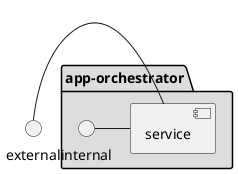 @startuml

interface external

package "app-orchestrator" #dddddd {
    component service
    interface internal
}
external - service
internal - service
@enduml
